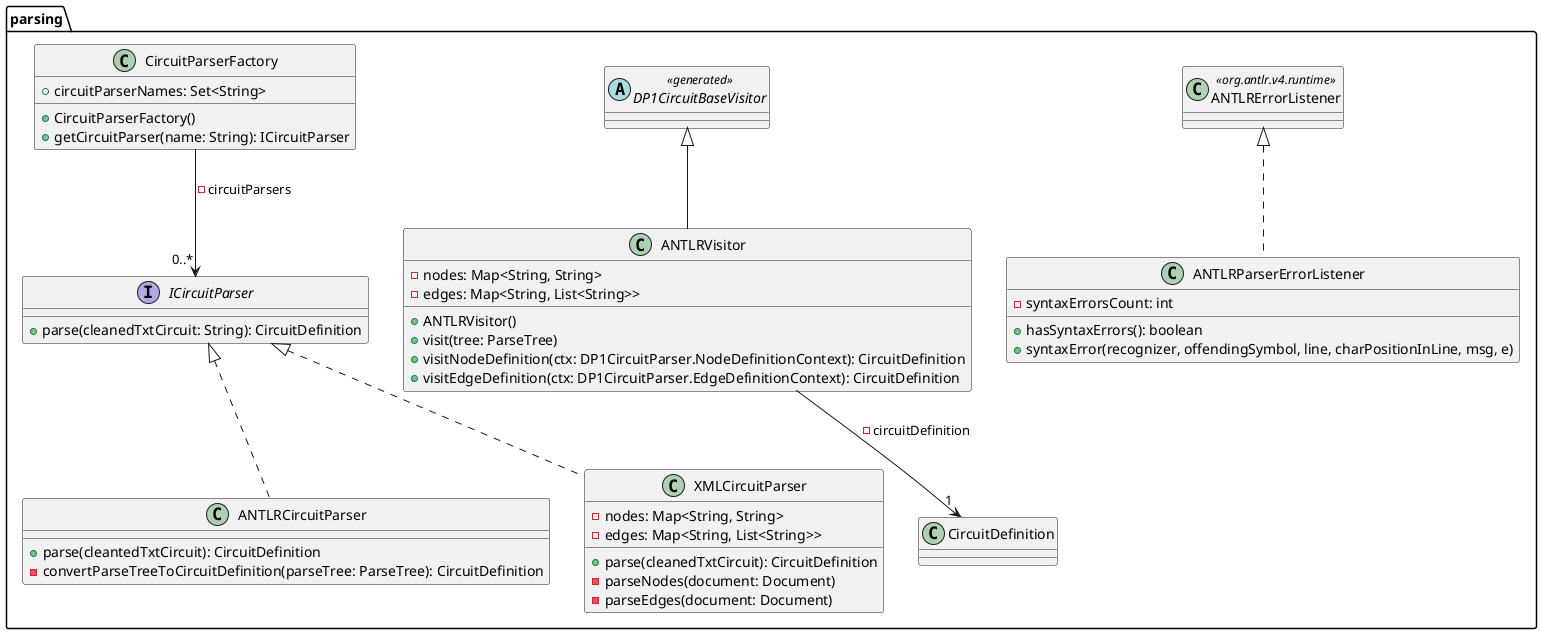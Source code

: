 @startuml

package parsing {
    class ANTLRErrorListener <<org.antlr.v4.runtime>>
    abstract class DP1CircuitBaseVisitor <<generated>>

    class ANTLRCircuitParser implements ICircuitParser {
        +parse(cleantedTxtCircuit): CircuitDefinition
        -convertParseTreeToCircuitDefinition(parseTree: ParseTree): CircuitDefinition
    }

    class XMLCircuitParser implements ICircuitParser {
        -nodes: Map<String, String>
        -edges: Map<String, List<String>>

        +parse(cleanedTxtCircuit): CircuitDefinition
        -parseNodes(document: Document)
        -parseEdges(document: Document)
    }

    class ANTLRParserErrorListener implements ANTLRErrorListener {
        -syntaxErrorsCount: int

        +hasSyntaxErrors(): boolean
        +syntaxError(recognizer, offendingSymbol, line, charPositionInLine, msg, e)
    }

    class ANTLRVisitor extends DP1CircuitBaseVisitor {
        -nodes: Map<String, String>
        -edges: Map<String, List<String>>

        +ANTLRVisitor()
        +visit(tree: ParseTree)
        +visitNodeDefinition(ctx: DP1CircuitParser.NodeDefinitionContext): CircuitDefinition
        +visitEdgeDefinition(ctx: DP1CircuitParser.EdgeDefinitionContext): CircuitDefinition
    }
    ANTLRVisitor --> "1" CircuitDefinition : -circuitDefinition

    class CircuitParserFactory {
        +circuitParserNames: Set<String>

        +CircuitParserFactory()
        +getCircuitParser(name: String): ICircuitParser
    }
    CircuitParserFactory --> "0..*" ICircuitParser : -circuitParsers

    interface ICircuitParser {
        +parse(cleanedTxtCircuit: String): CircuitDefinition
    }
}

@enduml